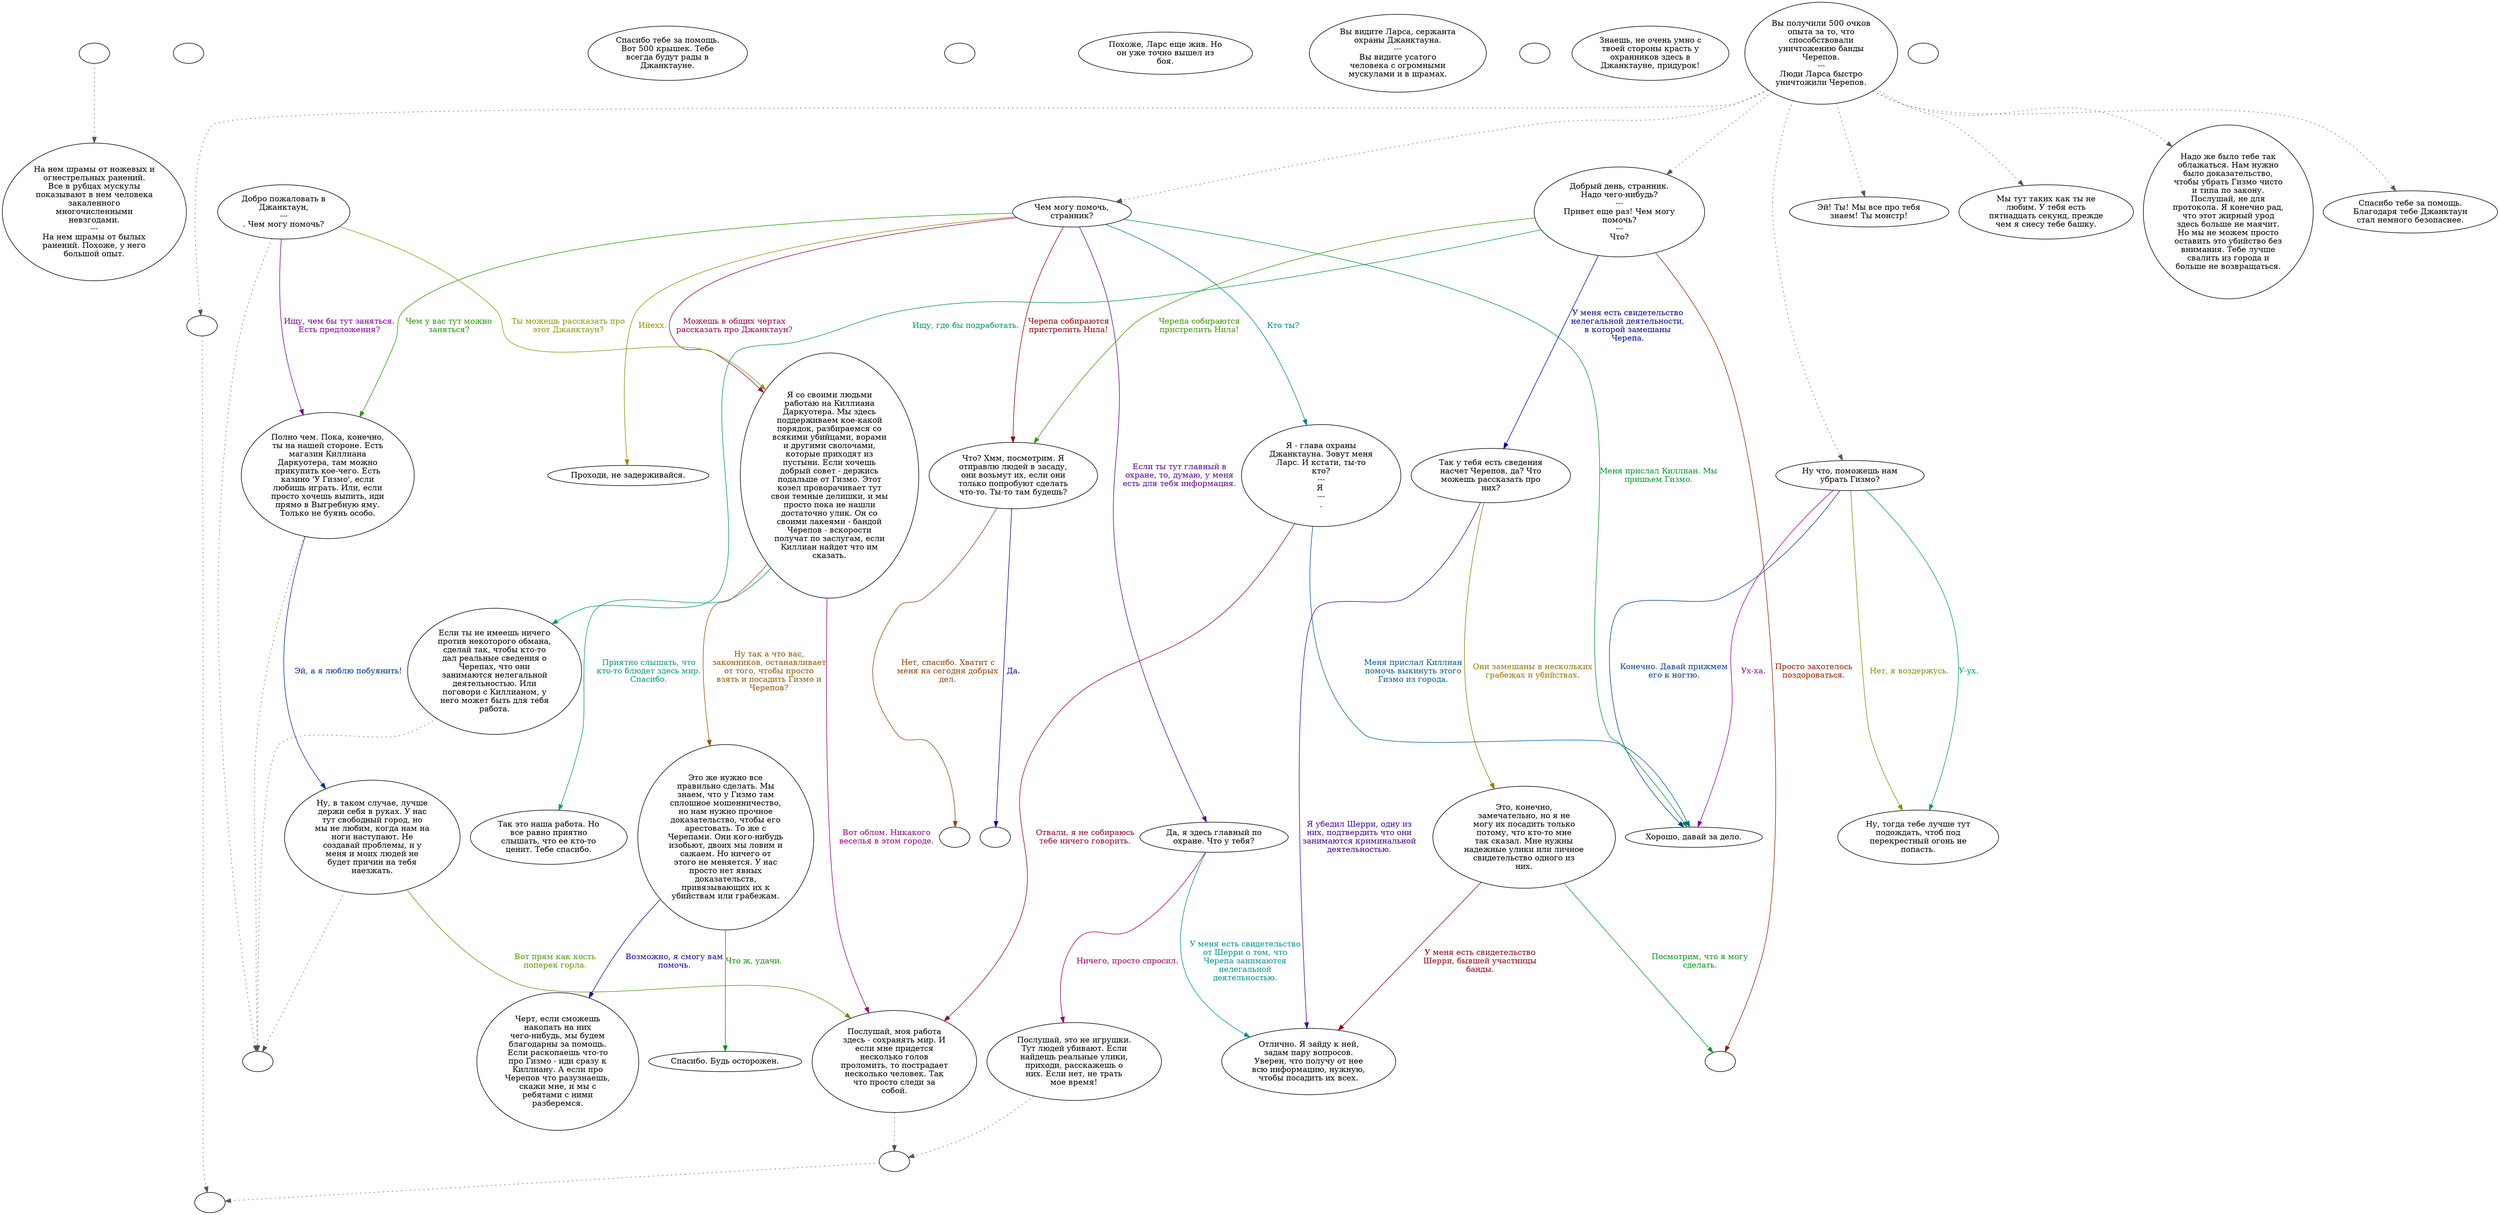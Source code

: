 digraph lars {
  "start" [style=filled       fillcolor="#FFFFFF"       color="#000000"]
  "start" -> "description_p_proc" [style=dotted color="#555555"]
  "start" [label=""]
  "combat_p_proc" [style=filled       fillcolor="#FFFFFF"       color="#000000"]
  "combat_p_proc" [label=""]
  "critter_p_proc" [style=filled       fillcolor="#FFFFFF"       color="#000000"]
  "critter_p_proc" [label="Спасибо тебе за помощь.\nВот 500 крышек. Тебе\nвсегда будут рады в\nДжанктауне."]
  "description_p_proc" [style=filled       fillcolor="#FFFFFF"       color="#000000"]
  "description_p_proc" [label="На нем шрамы от ножевых и\nогнестрельных ранений.\nВсе в рубцах мускулы\nпоказывают в нем человека\nзакаленного\nмногочисленными\nневзгодами.\n---\nНа нем шрамы от былых\nранений. Похоже, у него\nбольшой опыт."]
  "damage_p_proc" [style=filled       fillcolor="#FFFFFF"       color="#000000"]
  "damage_p_proc" [label=""]
  "destroy_p_proc" [style=filled       fillcolor="#FFFFFF"       color="#000000"]
  "destroy_p_proc" [label="Похоже, Ларс еще жив. Но\nон уже точно вышел из\nбоя."]
  "look_at_p_proc" [style=filled       fillcolor="#FFFFFF"       color="#000000"]
  "look_at_p_proc" [label="Вы видите Ларса, сержанта\nохраны Джанктауна.\n---\nВы видите усатого\nчеловека с огромными\nмускулами и в шрамах."]
  "map_enter_p_proc" [style=filled       fillcolor="#FFFFFF"       color="#000000"]
  "map_enter_p_proc" [label=""]
  "pickup_p_proc" [style=filled       fillcolor="#FFFFFF"       color="#000000"]
  "pickup_p_proc" [label="Знаешь, не очень умно с\nтвоей стороны красть у\nохранников здесь в\nДжанктауне, придурок!"]
  "talk_p_proc" [style=filled       fillcolor="#FFFFFF"       color="#000000"]
  "talk_p_proc" -> "get_reaction" [style=dotted color="#555555"]
  "talk_p_proc" -> "Lars01" [style=dotted color="#555555"]
  "talk_p_proc" -> "Lars27" [style=dotted color="#555555"]
  "talk_p_proc" -> "Lars26" [style=dotted color="#555555"]
  "talk_p_proc" -> "Lars21" [style=dotted color="#555555"]
  "talk_p_proc" -> "Lars00" [style=dotted color="#555555"]
  "talk_p_proc" -> "Lars19" [style=dotted color="#555555"]
  "talk_p_proc" -> "Lars12" [style=dotted color="#555555"]
  "talk_p_proc" [label="Вы получили 500 очков\nопыта за то, что\nспособствовали\nуничтожению банды\nЧерепов.\n---\nЛюди Ларса быстро\nуничтожили Черепов."]
  "timed_event_p_proc" [style=filled       fillcolor="#FFFFFF"       color="#000000"]
  "timed_event_p_proc" [label=""]
  "Lars00" [style=filled       fillcolor="#FFFFFF"       color="#000000"]
  "Lars00" [label="Чем могу помочь,\nстранник?"]
  "Lars00" -> "Lars02" [label="Чем у вас тут можно\nзаняться?" color="#249900" fontcolor="#249900"]
  "Lars00" -> "Lars05" [label="Можешь в общих чертах\nрассказать про Джанктаун?" color="#990051" fontcolor="#990051"]
  "Lars00" -> "Lars10" [label="Кто ты?" color="#007E99" fontcolor="#007E99"]
  "Lars00" -> "Lars20" [label="Ийехх." color="#998800" fontcolor="#998800"]
  "Lars00" -> "Lars13" [label="Если ты тут главный в\nохране, то, думаю, у меня\nесть для тебя информация." color="#5B0099" fontcolor="#5B0099"]
  "Lars00" -> "Lars22" [label="Меня прислал Киллиан. Мы\nпришьем Гизмо." color="#00992E" fontcolor="#00992E"]
  "Lars00" -> "Lars24" [label="Черепа собираются\nпристрелить Нила!" color="#990200" fontcolor="#990200"]
  "Lars01" [style=filled       fillcolor="#FFFFFF"       color="#000000"]
  "Lars01" [label="Эй! Ты! Мы все про тебя\nзнаем! Ты монстр!"]
  "Lars02" [style=filled       fillcolor="#FFFFFF"       color="#000000"]
  "Lars02" -> "Goodbyes" [style=dotted color="#555555"]
  "Lars02" [label="Полно чем. Пока, конечно,\nты на нашей стороне. Есть\nмагазин Киллиана\nДаркуотера, там можно\nприкупить кое-чего. Есть\nказино 'У Гизмо', если\nлюбишь играть. Или, если\nпросто хочешь выпить, иди\nпрямо в Выгребную яму.\nТолько не буянь особо."]
  "Lars02" -> "Lars03" [label="Эй, а я люблю побуянить!" color="#002B99" fontcolor="#002B99"]
  "Lars03" [style=filled       fillcolor="#FFFFFF"       color="#000000"]
  "Lars03" -> "Goodbyes" [style=dotted color="#555555"]
  "Lars03" [label="Ну, в таком случае, лучше\nдержи себя в руках. У нас\nтут свободный город, но\nмы не любим, когда нам на\nноги наступают. Не\nсоздавай проблемы, и у\nменя и моих людей не\nбудет причин на тебя\nнаезжать."]
  "Lars03" -> "Lars04" [label="Вот прям как кость\nпоперек горла." color="#589900" fontcolor="#589900"]
  "Lars04" [style=filled       fillcolor="#FFFFFF"       color="#000000"]
  "Lars04" -> "DownReact" [style=dotted color="#555555"]
  "Lars04" [label="Послушай, моя работа\nздесь - сохранять мир. И\nесли мне придется\nнесколько голов\nпроломить, то пострадает\nнесколько человек. Так\nчто просто следи за\nсобой."]
  "Lars05" [style=filled       fillcolor="#FFFFFF"       color="#000000"]
  "Lars05" [label="Я со своими людьми\nработаю на Киллиана\nДаркуотера. Мы здесь\nподдерживаем кое-какой\nпорядок, разбираемся со\nвсякими убийцами, ворами\nи другими сволочами,\nкоторые приходят из\nпустыни. Если хочешь\nдобрый совет - держись\nподальше от Гизмо. Этот\nкозел проворачивает тут\nсвои темные делишки, и мы\nпросто пока не нашли\nдостаточно улик. Он со\nсвоими лакеями - бандой\nЧерепов - вскорости\nполучат по заслугам, если\nКиллиан найдет что им\nсказать."]
  "Lars05" -> "Lars04" [label="Вот облом. Никакого\nвеселья в этом городе." color="#990084" fontcolor="#990084"]
  "Lars05" -> "Lars06" [label="Приятно слышать, что\nкто-то блюдет здесь мир.\nСпасибо." color="#009981" fontcolor="#009981"]
  "Lars05" -> "Lars07" [label="Ну так а что вас,\nзаконников, останавливает\nот того, чтобы просто\nвзять и посадить Гизмо и\nЧерепов?" color="#995500" fontcolor="#995500"]
  "Lars06" [style=filled       fillcolor="#FFFFFF"       color="#000000"]
  "Lars06" [label="Так это наша работа. Но\nвсе равно приятно\nслышать, что ее кто-то\nценит. Тебе спасибо."]
  "Lars07" [style=filled       fillcolor="#FFFFFF"       color="#000000"]
  "Lars07" [label="Это же нужно все\nправильно сделать. Мы\nзнаем, что у Гизмо там\nсплошное мошенничество,\nно нам нужно прочное\nдоказательство, чтобы его\nарестовать. То же с\nЧерепами. Они кого-нибудь\nизобьют, двоих мы ловим и\nсажаем. Но ничего от\nэтого не меняется. У нас\nпросто нет явных\nдоказательств,\nпривязывающих их к\nубийствам или грабежам."]
  "Lars07" -> "Lars08" [label="Возможно, я смогу вам\nпомочь." color="#280099" fontcolor="#280099"]
  "Lars07" -> "Lars09" [label="Что ж, удачи." color="#059900" fontcolor="#059900"]
  "Lars08" [style=filled       fillcolor="#FFFFFF"       color="#000000"]
  "Lars08" [label="Черт, если сможешь\nнакопать на них\nчего-нибудь, мы будем\nблагодарны за помощь.\nЕсли раскопаешь что-то\nпро Гизмо - иди сразу к\nКиллиану. А если про\nЧерепов что разузнаешь,\nскажи мне, и мы с\nребятами с ними\nразберемся."]
  "Lars09" [style=filled       fillcolor="#FFFFFF"       color="#000000"]
  "Lars09" [label="Спасибо. Будь осторожен."]
  "Lars10" [style=filled       fillcolor="#FFFFFF"       color="#000000"]
  "Lars10" [label="Я - глава охраны\nДжанктауна. Зовут меня\nЛарс. И кстати, ты-то\nкто?\n---\nЯ \n---\n."]
  "Lars10" -> "Lars04" [label="Отвали, я не собираюсь\nтебе ничего говорить." color="#990031" fontcolor="#990031"]
  "Lars10" -> "Lars22" [label="Меня прислал Киллиан\nпомочь выкинуть этого\nГизмо из города." color="#005E99" fontcolor="#005E99"]
  "Lars11" [style=filled       fillcolor="#FFFFFF"       color="#000000"]
  "Lars11" -> "Goodbyes" [style=dotted color="#555555"]
  "Lars11" [label="Добро пожаловать в\nДжанктаун,\n---\n. Чем могу помочь?"]
  "Lars11" -> "Lars05" [label="Ты можешь рассказать про\nэтот Джанктаун?" color="#8B9900" fontcolor="#8B9900"]
  "Lars11" -> "Lars02" [label="Ищу, чем бы тут заняться.\nЕсть предложения?" color="#7B0099" fontcolor="#7B0099"]
  "Lars12" [style=filled       fillcolor="#FFFFFF"       color="#000000"]
  "Lars12" [label="Добрый день, странник.\nНадо чего-нибудь?\n---\nПривет еще раз! Чем могу\nпомочь?\n---\nЧто?"]
  "Lars12" -> "Lars18" [label="Ищу, где бы подработать." color="#00994E" fontcolor="#00994E"]
  "Lars12" -> "LarsEnd" [label="Просто захотелось\nпоздороваться." color="#992100" fontcolor="#992100"]
  "Lars12" -> "Lars14" [label="У меня есть свидетельство\nнелегальной деятельности,\nв которой замешаны\nЧерепа." color="#000B99" fontcolor="#000B99"]
  "Lars12" -> "Lars24" [label="Черепа собираются\nпристрелить Нила!" color="#389900" fontcolor="#389900"]
  "Lars13" [style=filled       fillcolor="#FFFFFF"       color="#000000"]
  "Lars13" [label="Да, я здесь главный по\nохране. Что у тебя?"]
  "Lars13" -> "Lars17" [label="Ничего, просто спросил." color="#990065" fontcolor="#990065"]
  "Lars13" -> "Lars16" [label="У меня есть свидетельство\nот Шерри о том, что\nЧерепа занимаются\nнелегальной\nдеятельностью." color="#009199" fontcolor="#009199"]
  "Lars14" [style=filled       fillcolor="#FFFFFF"       color="#000000"]
  "Lars14" [label="Так у тебя есть сведения\nнасчет Черепов, да? Что\nможешь рассказать про\nних?"]
  "Lars14" -> "Lars15" [label="Они замешаны в нескольких\nграбежах и убийствах." color="#997400" fontcolor="#997400"]
  "Lars14" -> "Lars16" [label="Я убедил Шерри, одну из\nних, подтвердить что они\nзанимаются криминальной\nдеятельностью." color="#470099" fontcolor="#470099"]
  "Lars15" [style=filled       fillcolor="#FFFFFF"       color="#000000"]
  "Lars15" [label="Это, конечно,\nзамечательно, но я не\nмогу их посадить только\nпотому, что кто-то мне\nтак сказал. Мне нужны\nнадежные улики или личное\nсвидетельство одного из\nних."]
  "Lars15" -> "LarsEnd" [label="Посмотрим, что я могу\nсделать." color="#00991B" fontcolor="#00991B"]
  "Lars15" -> "Lars16" [label="У меня есть свидетельство\nШерри, бывшей участницы\nбанды." color="#990012" fontcolor="#990012"]
  "Lars16" [style=filled       fillcolor="#FFFFFF"       color="#000000"]
  "Lars16" [label="Отлично. Я зайду к ней,\nзадам пару вопросов.\nУверен, что получу от нее\nвсю информацию, нужную,\nчтобы посадить их всех."]
  "Lars17" [style=filled       fillcolor="#FFFFFF"       color="#000000"]
  "Lars17" -> "DownReact" [style=dotted color="#555555"]
  "Lars17" [label="Послушай, это не игрушки.\nТут людей убивают. Если\nнайдешь реальные улики,\nприходи, расскажешь о\nних. Если нет, не трать\nмое время!"]
  "Lars18" [style=filled       fillcolor="#FFFFFF"       color="#000000"]
  "Lars18" -> "Goodbyes" [style=dotted color="#555555"]
  "Lars18" [label="Если ты не имеешь ничего\nпротив некоторого обмана,\nсделай так, чтобы кто-то\nдал реальные сведения о\nЧерепах, что они\nзанимаются нелегальной\nдеятельностью. Или\nпоговори с Киллианом, у\nнего может быть для тебя\nработа."]
  "Lars19" [style=filled       fillcolor="#FFFFFF"       color="#000000"]
  "Lars19" [label="Спасибо тебе за помощь.\nБлагодаря тебе Джанктаун\nстал немного безопаснее."]
  "Lars20" [style=filled       fillcolor="#FFFFFF"       color="#000000"]
  "Lars20" [label="Проходи, не задерживайся."]
  "Lars21" [style=filled       fillcolor="#FFFFFF"       color="#000000"]
  "Lars21" [label="Ну что, поможешь нам\nубрать Гизмо?"]
  "Lars21" -> "Lars22" [label="Конечно. Давай прижмем\nего к ногтю." color="#003E99" fontcolor="#003E99"]
  "Lars21" -> "Lars23" [label="Нет, я воздержусь." color="#6B9900" fontcolor="#6B9900"]
  "Lars21" -> "Lars22" [label="Ух-ха." color="#990098" fontcolor="#990098"]
  "Lars21" -> "Lars23" [label="У-ух." color="#00996E" fontcolor="#00996E"]
  "Lars22" [style=filled       fillcolor="#FFFFFF"       color="#000000"]
  "Lars22" [label="Хорошо, давай за дело."]
  "Lars23" [style=filled       fillcolor="#FFFFFF"       color="#000000"]
  "Lars23" [label="Ну, тогда тебе лучше тут\nподождать, чтоб под\nперекрестный огонь не\nпопасть."]
  "Lars24" [style=filled       fillcolor="#FFFFFF"       color="#000000"]
  "Lars24" [label="Что? Хмм, посмотрим. Я\nотправлю людей в засаду,\nони возьмут их, если они\nтолько попробуют сделать\nчто-то. Ты-то там будешь?"]
  "Lars24" -> "Lars25" [label="Нет, спасибо. Хватит с\nменя на сегодня добрых\nдел." color="#994100" fontcolor="#994100"]
  "Lars24" -> "LarsKillNeal" [label="Да." color="#140099" fontcolor="#140099"]
  "Lars25" [style=filled       fillcolor="#FFFFFF"       color="#000000"]
  "Lars25" [label=""]
  "Lars26" [style=filled       fillcolor="#FFFFFF"       color="#000000"]
  "Lars26" [label="Надо же было тебе так\nоблажаться. Нам нужно\nбыло доказательство,\nчтобы убрать Гизмо чисто\nи типа по закону.\nПослушай, не для\nпротокола. Я конечно рад,\nчто этот жирный урод\nздесь больше не маячит.\nНо мы не можем просто\nоставить это убийство без\nвнимания. Тебе лучше\nсвалить из города и\nбольше не возвращаться."]
  "Lars27" [style=filled       fillcolor="#FFFFFF"       color="#000000"]
  "Lars27" [label="Мы тут таких как ты не\nлюбим. У тебя есть\nпятнадцать секунд, прежде\nчем я снесу тебе башку."]
  "LarsEnd" [style=filled       fillcolor="#FFFFFF"       color="#000000"]
  "LarsEnd" [label=""]
  "LarsKillNeal" [style=filled       fillcolor="#FFFFFF"       color="#000000"]
  "LarsKillNeal" [label=""]
  "get_reaction" [style=filled       fillcolor="#FFFFFF"       color="#000000"]
  "get_reaction" -> "ReactToLevel" [style=dotted color="#555555"]
  "get_reaction" [label=""]
  "ReactToLevel" [style=filled       fillcolor="#FFFFFF"       color="#000000"]
  "ReactToLevel" [label=""]
  "DownReact" [style=filled       fillcolor="#FFFFFF"       color="#000000"]
  "DownReact" -> "ReactToLevel" [style=dotted color="#555555"]
  "DownReact" [label=""]
  "Goodbyes" [style=filled       fillcolor="#FFFFFF"       color="#000000"]
  "Goodbyes" [label=""]
}